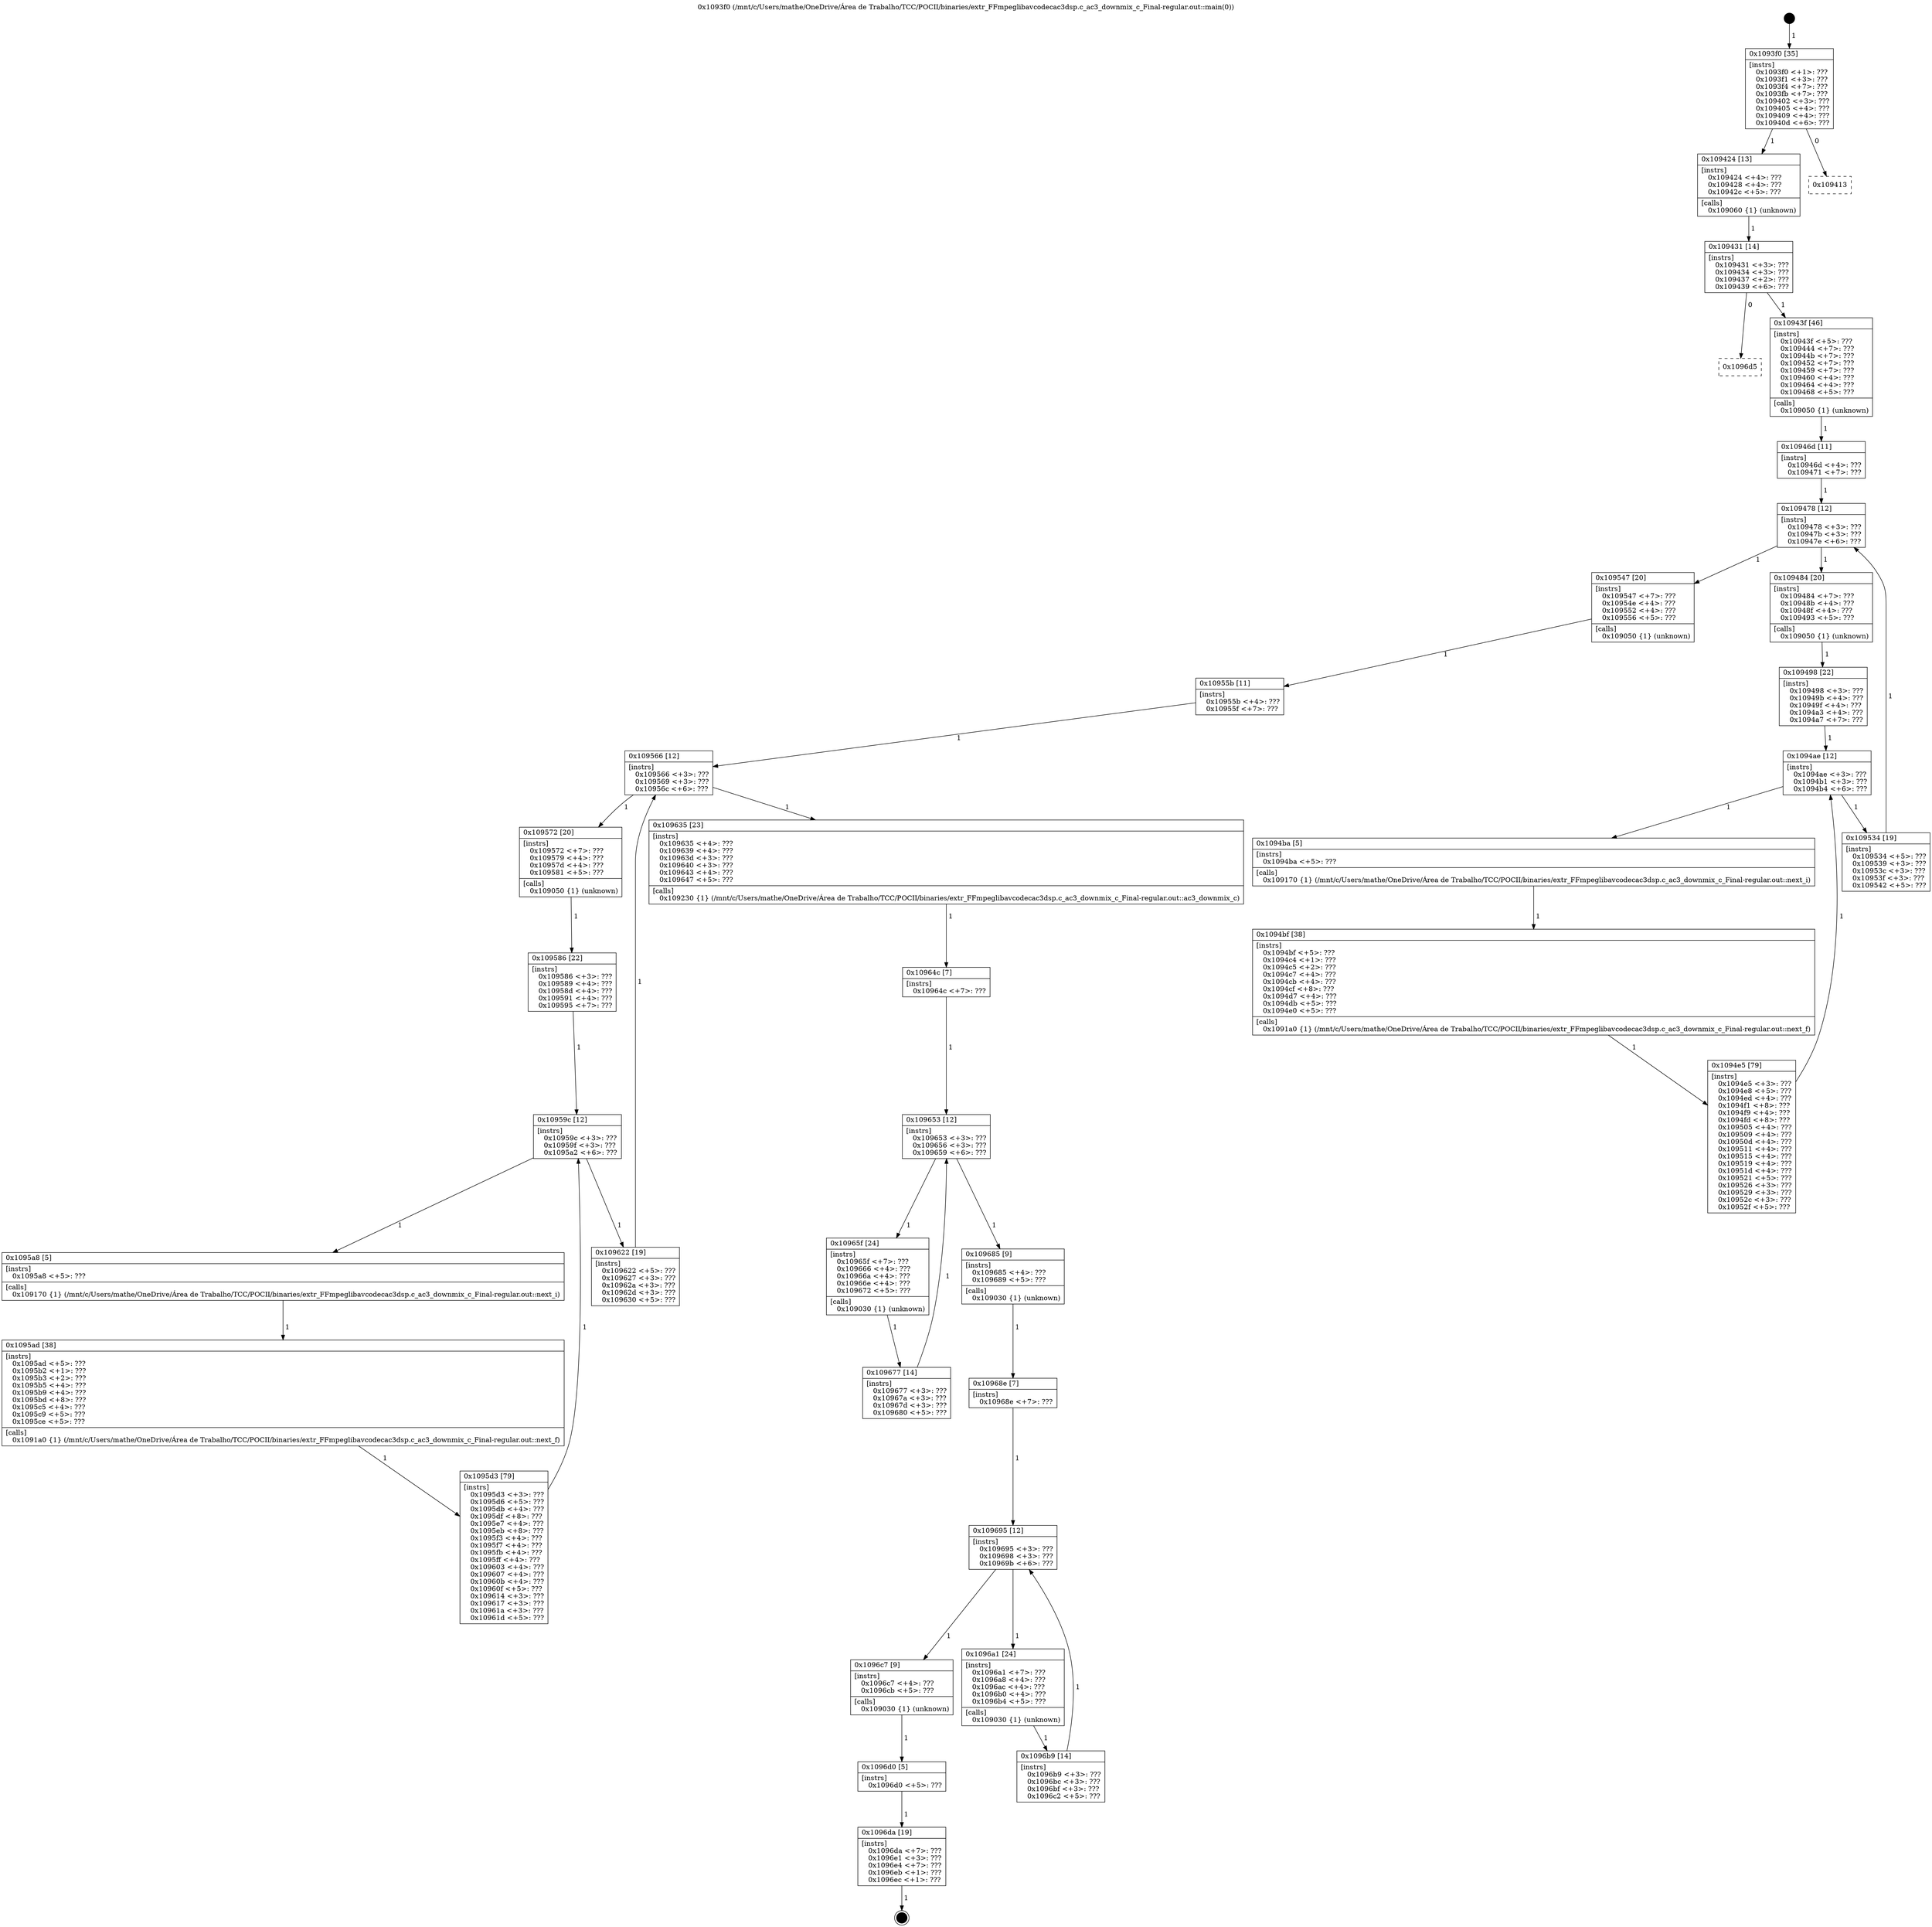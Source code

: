 digraph "0x1093f0" {
  label = "0x1093f0 (/mnt/c/Users/mathe/OneDrive/Área de Trabalho/TCC/POCII/binaries/extr_FFmpeglibavcodecac3dsp.c_ac3_downmix_c_Final-regular.out::main(0))"
  labelloc = "t"
  node[shape=record]

  Entry [label="",width=0.3,height=0.3,shape=circle,fillcolor=black,style=filled]
  "0x1093f0" [label="{
     0x1093f0 [35]\l
     | [instrs]\l
     &nbsp;&nbsp;0x1093f0 \<+1\>: ???\l
     &nbsp;&nbsp;0x1093f1 \<+3\>: ???\l
     &nbsp;&nbsp;0x1093f4 \<+7\>: ???\l
     &nbsp;&nbsp;0x1093fb \<+7\>: ???\l
     &nbsp;&nbsp;0x109402 \<+3\>: ???\l
     &nbsp;&nbsp;0x109405 \<+4\>: ???\l
     &nbsp;&nbsp;0x109409 \<+4\>: ???\l
     &nbsp;&nbsp;0x10940d \<+6\>: ???\l
  }"]
  "0x109424" [label="{
     0x109424 [13]\l
     | [instrs]\l
     &nbsp;&nbsp;0x109424 \<+4\>: ???\l
     &nbsp;&nbsp;0x109428 \<+4\>: ???\l
     &nbsp;&nbsp;0x10942c \<+5\>: ???\l
     | [calls]\l
     &nbsp;&nbsp;0x109060 \{1\} (unknown)\l
  }"]
  "0x109413" [label="{
     0x109413\l
  }", style=dashed]
  "0x109431" [label="{
     0x109431 [14]\l
     | [instrs]\l
     &nbsp;&nbsp;0x109431 \<+3\>: ???\l
     &nbsp;&nbsp;0x109434 \<+3\>: ???\l
     &nbsp;&nbsp;0x109437 \<+2\>: ???\l
     &nbsp;&nbsp;0x109439 \<+6\>: ???\l
  }"]
  "0x1096d5" [label="{
     0x1096d5\l
  }", style=dashed]
  "0x10943f" [label="{
     0x10943f [46]\l
     | [instrs]\l
     &nbsp;&nbsp;0x10943f \<+5\>: ???\l
     &nbsp;&nbsp;0x109444 \<+7\>: ???\l
     &nbsp;&nbsp;0x10944b \<+7\>: ???\l
     &nbsp;&nbsp;0x109452 \<+7\>: ???\l
     &nbsp;&nbsp;0x109459 \<+7\>: ???\l
     &nbsp;&nbsp;0x109460 \<+4\>: ???\l
     &nbsp;&nbsp;0x109464 \<+4\>: ???\l
     &nbsp;&nbsp;0x109468 \<+5\>: ???\l
     | [calls]\l
     &nbsp;&nbsp;0x109050 \{1\} (unknown)\l
  }"]
  Exit [label="",width=0.3,height=0.3,shape=circle,fillcolor=black,style=filled,peripheries=2]
  "0x109478" [label="{
     0x109478 [12]\l
     | [instrs]\l
     &nbsp;&nbsp;0x109478 \<+3\>: ???\l
     &nbsp;&nbsp;0x10947b \<+3\>: ???\l
     &nbsp;&nbsp;0x10947e \<+6\>: ???\l
  }"]
  "0x109547" [label="{
     0x109547 [20]\l
     | [instrs]\l
     &nbsp;&nbsp;0x109547 \<+7\>: ???\l
     &nbsp;&nbsp;0x10954e \<+4\>: ???\l
     &nbsp;&nbsp;0x109552 \<+4\>: ???\l
     &nbsp;&nbsp;0x109556 \<+5\>: ???\l
     | [calls]\l
     &nbsp;&nbsp;0x109050 \{1\} (unknown)\l
  }"]
  "0x109484" [label="{
     0x109484 [20]\l
     | [instrs]\l
     &nbsp;&nbsp;0x109484 \<+7\>: ???\l
     &nbsp;&nbsp;0x10948b \<+4\>: ???\l
     &nbsp;&nbsp;0x10948f \<+4\>: ???\l
     &nbsp;&nbsp;0x109493 \<+5\>: ???\l
     | [calls]\l
     &nbsp;&nbsp;0x109050 \{1\} (unknown)\l
  }"]
  "0x1094ae" [label="{
     0x1094ae [12]\l
     | [instrs]\l
     &nbsp;&nbsp;0x1094ae \<+3\>: ???\l
     &nbsp;&nbsp;0x1094b1 \<+3\>: ???\l
     &nbsp;&nbsp;0x1094b4 \<+6\>: ???\l
  }"]
  "0x109534" [label="{
     0x109534 [19]\l
     | [instrs]\l
     &nbsp;&nbsp;0x109534 \<+5\>: ???\l
     &nbsp;&nbsp;0x109539 \<+3\>: ???\l
     &nbsp;&nbsp;0x10953c \<+3\>: ???\l
     &nbsp;&nbsp;0x10953f \<+3\>: ???\l
     &nbsp;&nbsp;0x109542 \<+5\>: ???\l
  }"]
  "0x1094ba" [label="{
     0x1094ba [5]\l
     | [instrs]\l
     &nbsp;&nbsp;0x1094ba \<+5\>: ???\l
     | [calls]\l
     &nbsp;&nbsp;0x109170 \{1\} (/mnt/c/Users/mathe/OneDrive/Área de Trabalho/TCC/POCII/binaries/extr_FFmpeglibavcodecac3dsp.c_ac3_downmix_c_Final-regular.out::next_i)\l
  }"]
  "0x1094bf" [label="{
     0x1094bf [38]\l
     | [instrs]\l
     &nbsp;&nbsp;0x1094bf \<+5\>: ???\l
     &nbsp;&nbsp;0x1094c4 \<+1\>: ???\l
     &nbsp;&nbsp;0x1094c5 \<+2\>: ???\l
     &nbsp;&nbsp;0x1094c7 \<+4\>: ???\l
     &nbsp;&nbsp;0x1094cb \<+4\>: ???\l
     &nbsp;&nbsp;0x1094cf \<+8\>: ???\l
     &nbsp;&nbsp;0x1094d7 \<+4\>: ???\l
     &nbsp;&nbsp;0x1094db \<+5\>: ???\l
     &nbsp;&nbsp;0x1094e0 \<+5\>: ???\l
     | [calls]\l
     &nbsp;&nbsp;0x1091a0 \{1\} (/mnt/c/Users/mathe/OneDrive/Área de Trabalho/TCC/POCII/binaries/extr_FFmpeglibavcodecac3dsp.c_ac3_downmix_c_Final-regular.out::next_f)\l
  }"]
  "0x1094e5" [label="{
     0x1094e5 [79]\l
     | [instrs]\l
     &nbsp;&nbsp;0x1094e5 \<+3\>: ???\l
     &nbsp;&nbsp;0x1094e8 \<+5\>: ???\l
     &nbsp;&nbsp;0x1094ed \<+4\>: ???\l
     &nbsp;&nbsp;0x1094f1 \<+8\>: ???\l
     &nbsp;&nbsp;0x1094f9 \<+4\>: ???\l
     &nbsp;&nbsp;0x1094fd \<+8\>: ???\l
     &nbsp;&nbsp;0x109505 \<+4\>: ???\l
     &nbsp;&nbsp;0x109509 \<+4\>: ???\l
     &nbsp;&nbsp;0x10950d \<+4\>: ???\l
     &nbsp;&nbsp;0x109511 \<+4\>: ???\l
     &nbsp;&nbsp;0x109515 \<+4\>: ???\l
     &nbsp;&nbsp;0x109519 \<+4\>: ???\l
     &nbsp;&nbsp;0x10951d \<+4\>: ???\l
     &nbsp;&nbsp;0x109521 \<+5\>: ???\l
     &nbsp;&nbsp;0x109526 \<+3\>: ???\l
     &nbsp;&nbsp;0x109529 \<+3\>: ???\l
     &nbsp;&nbsp;0x10952c \<+3\>: ???\l
     &nbsp;&nbsp;0x10952f \<+5\>: ???\l
  }"]
  "0x109498" [label="{
     0x109498 [22]\l
     | [instrs]\l
     &nbsp;&nbsp;0x109498 \<+3\>: ???\l
     &nbsp;&nbsp;0x10949b \<+4\>: ???\l
     &nbsp;&nbsp;0x10949f \<+4\>: ???\l
     &nbsp;&nbsp;0x1094a3 \<+4\>: ???\l
     &nbsp;&nbsp;0x1094a7 \<+7\>: ???\l
  }"]
  "0x1096da" [label="{
     0x1096da [19]\l
     | [instrs]\l
     &nbsp;&nbsp;0x1096da \<+7\>: ???\l
     &nbsp;&nbsp;0x1096e1 \<+3\>: ???\l
     &nbsp;&nbsp;0x1096e4 \<+7\>: ???\l
     &nbsp;&nbsp;0x1096eb \<+1\>: ???\l
     &nbsp;&nbsp;0x1096ec \<+1\>: ???\l
  }"]
  "0x10946d" [label="{
     0x10946d [11]\l
     | [instrs]\l
     &nbsp;&nbsp;0x10946d \<+4\>: ???\l
     &nbsp;&nbsp;0x109471 \<+7\>: ???\l
  }"]
  "0x109566" [label="{
     0x109566 [12]\l
     | [instrs]\l
     &nbsp;&nbsp;0x109566 \<+3\>: ???\l
     &nbsp;&nbsp;0x109569 \<+3\>: ???\l
     &nbsp;&nbsp;0x10956c \<+6\>: ???\l
  }"]
  "0x109635" [label="{
     0x109635 [23]\l
     | [instrs]\l
     &nbsp;&nbsp;0x109635 \<+4\>: ???\l
     &nbsp;&nbsp;0x109639 \<+4\>: ???\l
     &nbsp;&nbsp;0x10963d \<+3\>: ???\l
     &nbsp;&nbsp;0x109640 \<+3\>: ???\l
     &nbsp;&nbsp;0x109643 \<+4\>: ???\l
     &nbsp;&nbsp;0x109647 \<+5\>: ???\l
     | [calls]\l
     &nbsp;&nbsp;0x109230 \{1\} (/mnt/c/Users/mathe/OneDrive/Área de Trabalho/TCC/POCII/binaries/extr_FFmpeglibavcodecac3dsp.c_ac3_downmix_c_Final-regular.out::ac3_downmix_c)\l
  }"]
  "0x109572" [label="{
     0x109572 [20]\l
     | [instrs]\l
     &nbsp;&nbsp;0x109572 \<+7\>: ???\l
     &nbsp;&nbsp;0x109579 \<+4\>: ???\l
     &nbsp;&nbsp;0x10957d \<+4\>: ???\l
     &nbsp;&nbsp;0x109581 \<+5\>: ???\l
     | [calls]\l
     &nbsp;&nbsp;0x109050 \{1\} (unknown)\l
  }"]
  "0x10959c" [label="{
     0x10959c [12]\l
     | [instrs]\l
     &nbsp;&nbsp;0x10959c \<+3\>: ???\l
     &nbsp;&nbsp;0x10959f \<+3\>: ???\l
     &nbsp;&nbsp;0x1095a2 \<+6\>: ???\l
  }"]
  "0x109622" [label="{
     0x109622 [19]\l
     | [instrs]\l
     &nbsp;&nbsp;0x109622 \<+5\>: ???\l
     &nbsp;&nbsp;0x109627 \<+3\>: ???\l
     &nbsp;&nbsp;0x10962a \<+3\>: ???\l
     &nbsp;&nbsp;0x10962d \<+3\>: ???\l
     &nbsp;&nbsp;0x109630 \<+5\>: ???\l
  }"]
  "0x1095a8" [label="{
     0x1095a8 [5]\l
     | [instrs]\l
     &nbsp;&nbsp;0x1095a8 \<+5\>: ???\l
     | [calls]\l
     &nbsp;&nbsp;0x109170 \{1\} (/mnt/c/Users/mathe/OneDrive/Área de Trabalho/TCC/POCII/binaries/extr_FFmpeglibavcodecac3dsp.c_ac3_downmix_c_Final-regular.out::next_i)\l
  }"]
  "0x1095ad" [label="{
     0x1095ad [38]\l
     | [instrs]\l
     &nbsp;&nbsp;0x1095ad \<+5\>: ???\l
     &nbsp;&nbsp;0x1095b2 \<+1\>: ???\l
     &nbsp;&nbsp;0x1095b3 \<+2\>: ???\l
     &nbsp;&nbsp;0x1095b5 \<+4\>: ???\l
     &nbsp;&nbsp;0x1095b9 \<+4\>: ???\l
     &nbsp;&nbsp;0x1095bd \<+8\>: ???\l
     &nbsp;&nbsp;0x1095c5 \<+4\>: ???\l
     &nbsp;&nbsp;0x1095c9 \<+5\>: ???\l
     &nbsp;&nbsp;0x1095ce \<+5\>: ???\l
     | [calls]\l
     &nbsp;&nbsp;0x1091a0 \{1\} (/mnt/c/Users/mathe/OneDrive/Área de Trabalho/TCC/POCII/binaries/extr_FFmpeglibavcodecac3dsp.c_ac3_downmix_c_Final-regular.out::next_f)\l
  }"]
  "0x1095d3" [label="{
     0x1095d3 [79]\l
     | [instrs]\l
     &nbsp;&nbsp;0x1095d3 \<+3\>: ???\l
     &nbsp;&nbsp;0x1095d6 \<+5\>: ???\l
     &nbsp;&nbsp;0x1095db \<+4\>: ???\l
     &nbsp;&nbsp;0x1095df \<+8\>: ???\l
     &nbsp;&nbsp;0x1095e7 \<+4\>: ???\l
     &nbsp;&nbsp;0x1095eb \<+8\>: ???\l
     &nbsp;&nbsp;0x1095f3 \<+4\>: ???\l
     &nbsp;&nbsp;0x1095f7 \<+4\>: ???\l
     &nbsp;&nbsp;0x1095fb \<+4\>: ???\l
     &nbsp;&nbsp;0x1095ff \<+4\>: ???\l
     &nbsp;&nbsp;0x109603 \<+4\>: ???\l
     &nbsp;&nbsp;0x109607 \<+4\>: ???\l
     &nbsp;&nbsp;0x10960b \<+4\>: ???\l
     &nbsp;&nbsp;0x10960f \<+5\>: ???\l
     &nbsp;&nbsp;0x109614 \<+3\>: ???\l
     &nbsp;&nbsp;0x109617 \<+3\>: ???\l
     &nbsp;&nbsp;0x10961a \<+3\>: ???\l
     &nbsp;&nbsp;0x10961d \<+5\>: ???\l
  }"]
  "0x109586" [label="{
     0x109586 [22]\l
     | [instrs]\l
     &nbsp;&nbsp;0x109586 \<+3\>: ???\l
     &nbsp;&nbsp;0x109589 \<+4\>: ???\l
     &nbsp;&nbsp;0x10958d \<+4\>: ???\l
     &nbsp;&nbsp;0x109591 \<+4\>: ???\l
     &nbsp;&nbsp;0x109595 \<+7\>: ???\l
  }"]
  "0x1096d0" [label="{
     0x1096d0 [5]\l
     | [instrs]\l
     &nbsp;&nbsp;0x1096d0 \<+5\>: ???\l
  }"]
  "0x10955b" [label="{
     0x10955b [11]\l
     | [instrs]\l
     &nbsp;&nbsp;0x10955b \<+4\>: ???\l
     &nbsp;&nbsp;0x10955f \<+7\>: ???\l
  }"]
  "0x109653" [label="{
     0x109653 [12]\l
     | [instrs]\l
     &nbsp;&nbsp;0x109653 \<+3\>: ???\l
     &nbsp;&nbsp;0x109656 \<+3\>: ???\l
     &nbsp;&nbsp;0x109659 \<+6\>: ???\l
  }"]
  "0x109685" [label="{
     0x109685 [9]\l
     | [instrs]\l
     &nbsp;&nbsp;0x109685 \<+4\>: ???\l
     &nbsp;&nbsp;0x109689 \<+5\>: ???\l
     | [calls]\l
     &nbsp;&nbsp;0x109030 \{1\} (unknown)\l
  }"]
  "0x10965f" [label="{
     0x10965f [24]\l
     | [instrs]\l
     &nbsp;&nbsp;0x10965f \<+7\>: ???\l
     &nbsp;&nbsp;0x109666 \<+4\>: ???\l
     &nbsp;&nbsp;0x10966a \<+4\>: ???\l
     &nbsp;&nbsp;0x10966e \<+4\>: ???\l
     &nbsp;&nbsp;0x109672 \<+5\>: ???\l
     | [calls]\l
     &nbsp;&nbsp;0x109030 \{1\} (unknown)\l
  }"]
  "0x109677" [label="{
     0x109677 [14]\l
     | [instrs]\l
     &nbsp;&nbsp;0x109677 \<+3\>: ???\l
     &nbsp;&nbsp;0x10967a \<+3\>: ???\l
     &nbsp;&nbsp;0x10967d \<+3\>: ???\l
     &nbsp;&nbsp;0x109680 \<+5\>: ???\l
  }"]
  "0x10964c" [label="{
     0x10964c [7]\l
     | [instrs]\l
     &nbsp;&nbsp;0x10964c \<+7\>: ???\l
  }"]
  "0x109695" [label="{
     0x109695 [12]\l
     | [instrs]\l
     &nbsp;&nbsp;0x109695 \<+3\>: ???\l
     &nbsp;&nbsp;0x109698 \<+3\>: ???\l
     &nbsp;&nbsp;0x10969b \<+6\>: ???\l
  }"]
  "0x1096c7" [label="{
     0x1096c7 [9]\l
     | [instrs]\l
     &nbsp;&nbsp;0x1096c7 \<+4\>: ???\l
     &nbsp;&nbsp;0x1096cb \<+5\>: ???\l
     | [calls]\l
     &nbsp;&nbsp;0x109030 \{1\} (unknown)\l
  }"]
  "0x1096a1" [label="{
     0x1096a1 [24]\l
     | [instrs]\l
     &nbsp;&nbsp;0x1096a1 \<+7\>: ???\l
     &nbsp;&nbsp;0x1096a8 \<+4\>: ???\l
     &nbsp;&nbsp;0x1096ac \<+4\>: ???\l
     &nbsp;&nbsp;0x1096b0 \<+4\>: ???\l
     &nbsp;&nbsp;0x1096b4 \<+5\>: ???\l
     | [calls]\l
     &nbsp;&nbsp;0x109030 \{1\} (unknown)\l
  }"]
  "0x1096b9" [label="{
     0x1096b9 [14]\l
     | [instrs]\l
     &nbsp;&nbsp;0x1096b9 \<+3\>: ???\l
     &nbsp;&nbsp;0x1096bc \<+3\>: ???\l
     &nbsp;&nbsp;0x1096bf \<+3\>: ???\l
     &nbsp;&nbsp;0x1096c2 \<+5\>: ???\l
  }"]
  "0x10968e" [label="{
     0x10968e [7]\l
     | [instrs]\l
     &nbsp;&nbsp;0x10968e \<+7\>: ???\l
  }"]
  Entry -> "0x1093f0" [label=" 1"]
  "0x1093f0" -> "0x109424" [label=" 1"]
  "0x1093f0" -> "0x109413" [label=" 0"]
  "0x109424" -> "0x109431" [label=" 1"]
  "0x109431" -> "0x1096d5" [label=" 0"]
  "0x109431" -> "0x10943f" [label=" 1"]
  "0x1096da" -> Exit [label=" 1"]
  "0x10943f" -> "0x10946d" [label=" 1"]
  "0x109478" -> "0x109547" [label=" 1"]
  "0x109478" -> "0x109484" [label=" 1"]
  "0x109484" -> "0x109498" [label=" 1"]
  "0x1094ae" -> "0x109534" [label=" 1"]
  "0x1094ae" -> "0x1094ba" [label=" 1"]
  "0x1094ba" -> "0x1094bf" [label=" 1"]
  "0x1094bf" -> "0x1094e5" [label=" 1"]
  "0x109498" -> "0x1094ae" [label=" 1"]
  "0x1094e5" -> "0x1094ae" [label=" 1"]
  "0x1096d0" -> "0x1096da" [label=" 1"]
  "0x10946d" -> "0x109478" [label=" 1"]
  "0x109534" -> "0x109478" [label=" 1"]
  "0x109547" -> "0x10955b" [label=" 1"]
  "0x109566" -> "0x109635" [label=" 1"]
  "0x109566" -> "0x109572" [label=" 1"]
  "0x109572" -> "0x109586" [label=" 1"]
  "0x10959c" -> "0x109622" [label=" 1"]
  "0x10959c" -> "0x1095a8" [label=" 1"]
  "0x1095a8" -> "0x1095ad" [label=" 1"]
  "0x1095ad" -> "0x1095d3" [label=" 1"]
  "0x109586" -> "0x10959c" [label=" 1"]
  "0x1095d3" -> "0x10959c" [label=" 1"]
  "0x1096c7" -> "0x1096d0" [label=" 1"]
  "0x10955b" -> "0x109566" [label=" 1"]
  "0x109622" -> "0x109566" [label=" 1"]
  "0x109635" -> "0x10964c" [label=" 1"]
  "0x109653" -> "0x109685" [label=" 1"]
  "0x109653" -> "0x10965f" [label=" 1"]
  "0x10965f" -> "0x109677" [label=" 1"]
  "0x10964c" -> "0x109653" [label=" 1"]
  "0x109677" -> "0x109653" [label=" 1"]
  "0x109685" -> "0x10968e" [label=" 1"]
  "0x109695" -> "0x1096c7" [label=" 1"]
  "0x109695" -> "0x1096a1" [label=" 1"]
  "0x1096a1" -> "0x1096b9" [label=" 1"]
  "0x10968e" -> "0x109695" [label=" 1"]
  "0x1096b9" -> "0x109695" [label=" 1"]
}
